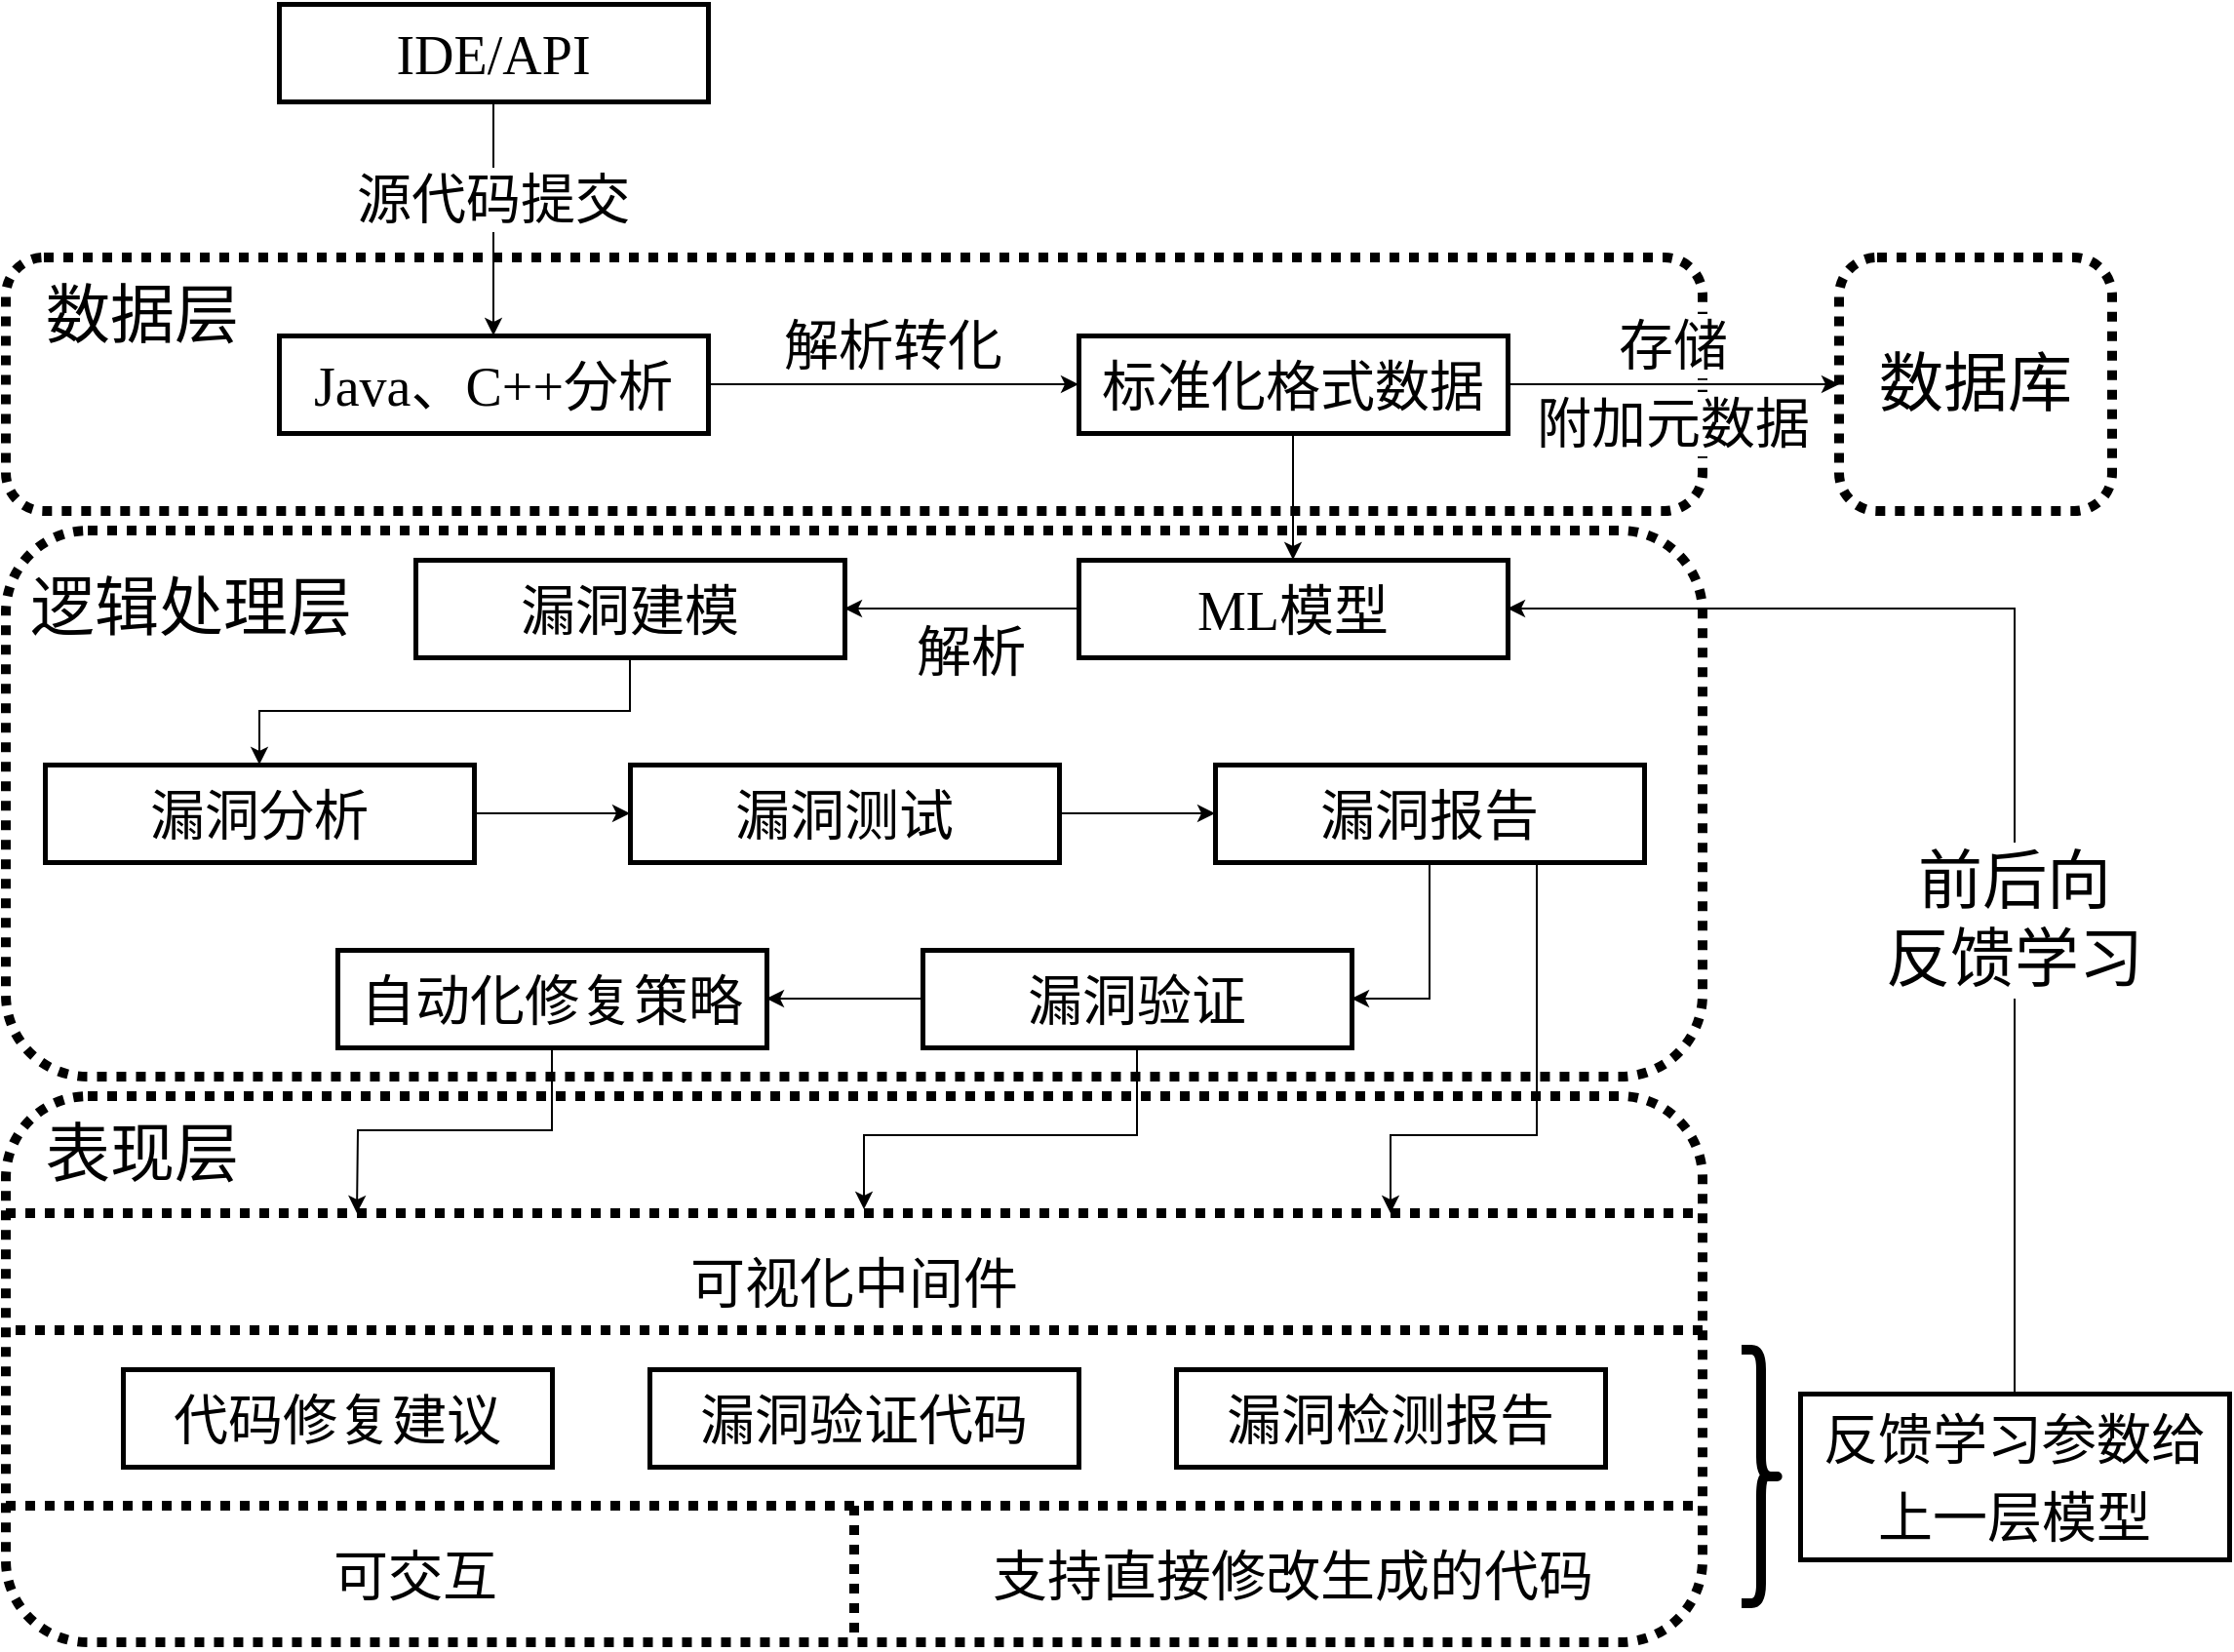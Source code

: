 <mxfile version="24.3.1" type="github">
  <diagram name="第 1 页" id="xx-fUKgQVGqsyc7XwQPO">
    <mxGraphModel dx="1378" dy="992" grid="1" gridSize="10" guides="1" tooltips="1" connect="1" arrows="1" fold="1" page="1" pageScale="1" pageWidth="827" pageHeight="1169" math="0" shadow="0">
      <root>
        <mxCell id="0" />
        <mxCell id="1" parent="0" />
        <mxCell id="zIxQJg02RTwEDSs-chEC-2" value="" style="rounded=1;whiteSpace=wrap;html=1;fillColor=none;strokeWidth=5;dashed=1;dashPattern=1 1;fontFamily=宋体;" vertex="1" parent="1">
          <mxGeometry x="30" y="190" width="870" height="130" as="geometry" />
        </mxCell>
        <mxCell id="zIxQJg02RTwEDSs-chEC-3" value="数据层" style="text;html=1;align=center;verticalAlign=middle;whiteSpace=wrap;rounded=0;fontFamily=宋体;fontSize=33;" vertex="1" parent="1">
          <mxGeometry x="40" y="210" width="120" height="20" as="geometry" />
        </mxCell>
        <mxCell id="zIxQJg02RTwEDSs-chEC-11" style="edgeStyle=orthogonalEdgeStyle;rounded=0;orthogonalLoop=1;jettySize=auto;html=1;entryX=0.5;entryY=0;entryDx=0;entryDy=0;fontFamily=宋体;" edge="1" parent="1" source="zIxQJg02RTwEDSs-chEC-6" target="zIxQJg02RTwEDSs-chEC-7">
          <mxGeometry relative="1" as="geometry" />
        </mxCell>
        <mxCell id="zIxQJg02RTwEDSs-chEC-6" value="&lt;font face=&quot;Times New Roman&quot; style=&quot;font-size: 28px;&quot;&gt;IDE/API&lt;/font&gt;" style="rounded=0;whiteSpace=wrap;html=1;fillColor=none;strokeWidth=2.5;fontFamily=宋体;fontSize=33;" vertex="1" parent="1">
          <mxGeometry x="170" y="60" width="220" height="50" as="geometry" />
        </mxCell>
        <mxCell id="zIxQJg02RTwEDSs-chEC-12" style="edgeStyle=orthogonalEdgeStyle;rounded=0;orthogonalLoop=1;jettySize=auto;html=1;entryX=0;entryY=0.5;entryDx=0;entryDy=0;fontFamily=宋体;" edge="1" parent="1" source="zIxQJg02RTwEDSs-chEC-7" target="zIxQJg02RTwEDSs-chEC-8">
          <mxGeometry relative="1" as="geometry" />
        </mxCell>
        <mxCell id="zIxQJg02RTwEDSs-chEC-7" value="&lt;span style=&quot;font-size: 28px;&quot;&gt;&lt;font face=&quot;Times New Roman&quot;&gt;Java&lt;/font&gt;、&lt;font face=&quot;Times New Roman&quot;&gt;C++&lt;/font&gt;分析&lt;/span&gt;" style="rounded=0;whiteSpace=wrap;html=1;fillColor=none;strokeWidth=2.5;fontFamily=宋体;fontSize=33;" vertex="1" parent="1">
          <mxGeometry x="170" y="230" width="220" height="50" as="geometry" />
        </mxCell>
        <mxCell id="zIxQJg02RTwEDSs-chEC-13" style="edgeStyle=orthogonalEdgeStyle;rounded=0;orthogonalLoop=1;jettySize=auto;html=1;entryX=0;entryY=0.5;entryDx=0;entryDy=0;exitX=1;exitY=0.5;exitDx=0;exitDy=0;fontFamily=宋体;" edge="1" parent="1" source="zIxQJg02RTwEDSs-chEC-8" target="zIxQJg02RTwEDSs-chEC-9">
          <mxGeometry relative="1" as="geometry">
            <mxPoint x="810" y="255" as="sourcePoint" />
          </mxGeometry>
        </mxCell>
        <mxCell id="zIxQJg02RTwEDSs-chEC-38" style="edgeStyle=orthogonalEdgeStyle;rounded=0;orthogonalLoop=1;jettySize=auto;html=1;entryX=0.5;entryY=0;entryDx=0;entryDy=0;fontFamily=宋体;" edge="1" parent="1" source="zIxQJg02RTwEDSs-chEC-8" target="zIxQJg02RTwEDSs-chEC-21">
          <mxGeometry relative="1" as="geometry" />
        </mxCell>
        <mxCell id="zIxQJg02RTwEDSs-chEC-8" value="&lt;span style=&quot;font-size: 28px;&quot;&gt;标准化格式数据&lt;/span&gt;" style="rounded=0;whiteSpace=wrap;html=1;fillColor=none;strokeWidth=2.5;fontFamily=宋体;fontSize=33;" vertex="1" parent="1">
          <mxGeometry x="580" y="230" width="220" height="50" as="geometry" />
        </mxCell>
        <mxCell id="zIxQJg02RTwEDSs-chEC-9" value="" style="rounded=1;whiteSpace=wrap;html=1;fillColor=none;strokeWidth=5;dashed=1;dashPattern=1 1;fontFamily=宋体;" vertex="1" parent="1">
          <mxGeometry x="970" y="190" width="140" height="130" as="geometry" />
        </mxCell>
        <mxCell id="zIxQJg02RTwEDSs-chEC-10" value="数据库" style="text;html=1;align=center;verticalAlign=middle;whiteSpace=wrap;rounded=0;fontFamily=宋体;fontSize=33;" vertex="1" parent="1">
          <mxGeometry x="980" y="245" width="120" height="20" as="geometry" />
        </mxCell>
        <mxCell id="zIxQJg02RTwEDSs-chEC-14" value="源代码提交" style="text;html=1;align=center;verticalAlign=middle;whiteSpace=wrap;rounded=0;fontFamily=宋体;fontSize=28;labelBackgroundColor=default;" vertex="1" parent="1">
          <mxGeometry x="195" y="150" width="170" height="20" as="geometry" />
        </mxCell>
        <mxCell id="zIxQJg02RTwEDSs-chEC-15" value="解析转化" style="text;html=1;align=center;verticalAlign=middle;whiteSpace=wrap;rounded=0;fontFamily=宋体;fontSize=28;" vertex="1" parent="1">
          <mxGeometry x="400" y="225" width="170" height="20" as="geometry" />
        </mxCell>
        <mxCell id="zIxQJg02RTwEDSs-chEC-17" value="存储" style="text;html=1;align=center;verticalAlign=middle;whiteSpace=wrap;rounded=0;fontFamily=宋体;fontSize=28;labelBackgroundColor=default;" vertex="1" parent="1">
          <mxGeometry x="800" y="225" width="170" height="20" as="geometry" />
        </mxCell>
        <mxCell id="zIxQJg02RTwEDSs-chEC-18" value="附加元数据" style="text;html=1;align=center;verticalAlign=middle;whiteSpace=wrap;rounded=0;fontFamily=宋体;fontSize=28;labelBackgroundColor=default;" vertex="1" parent="1">
          <mxGeometry x="800" y="265" width="170" height="20" as="geometry" />
        </mxCell>
        <mxCell id="zIxQJg02RTwEDSs-chEC-37" value="" style="rounded=1;whiteSpace=wrap;html=1;fillColor=none;strokeWidth=5;dashed=1;dashPattern=1 1;fontFamily=宋体;" vertex="1" parent="1">
          <mxGeometry x="30" y="620" width="870" height="280" as="geometry" />
        </mxCell>
        <mxCell id="zIxQJg02RTwEDSs-chEC-39" value="" style="group;fontFamily=宋体;" vertex="1" connectable="0" parent="1">
          <mxGeometry x="30" y="330" width="870" height="280" as="geometry" />
        </mxCell>
        <mxCell id="zIxQJg02RTwEDSs-chEC-19" value="" style="rounded=1;whiteSpace=wrap;html=1;fillColor=none;strokeWidth=5;dashed=1;dashPattern=1 1;fontFamily=宋体;" vertex="1" parent="zIxQJg02RTwEDSs-chEC-39">
          <mxGeometry width="870" height="280" as="geometry" />
        </mxCell>
        <mxCell id="zIxQJg02RTwEDSs-chEC-20" value="逻辑处理层" style="text;html=1;align=center;verticalAlign=middle;whiteSpace=wrap;rounded=0;fontFamily=宋体;fontSize=33;" vertex="1" parent="zIxQJg02RTwEDSs-chEC-39">
          <mxGeometry x="10" y="30" width="170" height="20" as="geometry" />
        </mxCell>
        <mxCell id="zIxQJg02RTwEDSs-chEC-28" style="edgeStyle=orthogonalEdgeStyle;rounded=0;orthogonalLoop=1;jettySize=auto;html=1;entryX=1;entryY=0.5;entryDx=0;entryDy=0;fontFamily=宋体;" edge="1" parent="zIxQJg02RTwEDSs-chEC-39" source="zIxQJg02RTwEDSs-chEC-21" target="zIxQJg02RTwEDSs-chEC-22">
          <mxGeometry relative="1" as="geometry" />
        </mxCell>
        <mxCell id="zIxQJg02RTwEDSs-chEC-21" value="&lt;span style=&quot;font-size: 28px;&quot;&gt;&lt;font face=&quot;Times New Roman&quot;&gt;ML&lt;/font&gt;模型&lt;/span&gt;" style="rounded=0;whiteSpace=wrap;html=1;fillColor=none;strokeWidth=2.5;fontFamily=宋体;fontSize=33;" vertex="1" parent="zIxQJg02RTwEDSs-chEC-39">
          <mxGeometry x="550" y="15" width="220" height="50" as="geometry" />
        </mxCell>
        <mxCell id="zIxQJg02RTwEDSs-chEC-29" style="edgeStyle=orthogonalEdgeStyle;rounded=0;orthogonalLoop=1;jettySize=auto;html=1;entryX=0.5;entryY=0;entryDx=0;entryDy=0;fontFamily=宋体;" edge="1" parent="zIxQJg02RTwEDSs-chEC-39" source="zIxQJg02RTwEDSs-chEC-22" target="zIxQJg02RTwEDSs-chEC-23">
          <mxGeometry relative="1" as="geometry" />
        </mxCell>
        <mxCell id="zIxQJg02RTwEDSs-chEC-22" value="&lt;span style=&quot;font-size: 28px;&quot;&gt;漏洞建模&lt;/span&gt;" style="rounded=0;whiteSpace=wrap;html=1;fillColor=none;strokeWidth=2.5;fontFamily=宋体;fontSize=33;" vertex="1" parent="zIxQJg02RTwEDSs-chEC-39">
          <mxGeometry x="210" y="15" width="220" height="50" as="geometry" />
        </mxCell>
        <mxCell id="zIxQJg02RTwEDSs-chEC-30" style="edgeStyle=orthogonalEdgeStyle;rounded=0;orthogonalLoop=1;jettySize=auto;html=1;entryX=0;entryY=0.5;entryDx=0;entryDy=0;fontFamily=宋体;" edge="1" parent="zIxQJg02RTwEDSs-chEC-39" source="zIxQJg02RTwEDSs-chEC-23" target="zIxQJg02RTwEDSs-chEC-24">
          <mxGeometry relative="1" as="geometry" />
        </mxCell>
        <mxCell id="zIxQJg02RTwEDSs-chEC-23" value="&lt;span style=&quot;font-size: 28px;&quot;&gt;漏洞分析&lt;/span&gt;" style="rounded=0;whiteSpace=wrap;html=1;fillColor=none;strokeWidth=2.5;fontFamily=宋体;fontSize=33;" vertex="1" parent="zIxQJg02RTwEDSs-chEC-39">
          <mxGeometry x="20" y="120" width="220" height="50" as="geometry" />
        </mxCell>
        <mxCell id="zIxQJg02RTwEDSs-chEC-31" value="" style="edgeStyle=orthogonalEdgeStyle;rounded=0;orthogonalLoop=1;jettySize=auto;html=1;fontFamily=宋体;" edge="1" parent="zIxQJg02RTwEDSs-chEC-39" source="zIxQJg02RTwEDSs-chEC-24" target="zIxQJg02RTwEDSs-chEC-25">
          <mxGeometry relative="1" as="geometry" />
        </mxCell>
        <mxCell id="zIxQJg02RTwEDSs-chEC-24" value="&lt;span style=&quot;font-size: 28px;&quot;&gt;漏洞测试&lt;/span&gt;" style="rounded=0;whiteSpace=wrap;html=1;fillColor=none;strokeWidth=2.5;fontFamily=宋体;fontSize=33;" vertex="1" parent="zIxQJg02RTwEDSs-chEC-39">
          <mxGeometry x="320" y="120" width="220" height="50" as="geometry" />
        </mxCell>
        <mxCell id="zIxQJg02RTwEDSs-chEC-32" style="edgeStyle=orthogonalEdgeStyle;rounded=0;orthogonalLoop=1;jettySize=auto;html=1;entryX=1;entryY=0.5;entryDx=0;entryDy=0;fontFamily=宋体;" edge="1" parent="zIxQJg02RTwEDSs-chEC-39" source="zIxQJg02RTwEDSs-chEC-25" target="zIxQJg02RTwEDSs-chEC-26">
          <mxGeometry relative="1" as="geometry" />
        </mxCell>
        <mxCell id="zIxQJg02RTwEDSs-chEC-25" value="&lt;span style=&quot;font-size: 28px;&quot;&gt;漏洞报告&lt;/span&gt;" style="rounded=0;whiteSpace=wrap;html=1;fillColor=none;strokeWidth=2.5;fontFamily=宋体;fontSize=33;" vertex="1" parent="zIxQJg02RTwEDSs-chEC-39">
          <mxGeometry x="620" y="120" width="220" height="50" as="geometry" />
        </mxCell>
        <mxCell id="zIxQJg02RTwEDSs-chEC-33" style="edgeStyle=orthogonalEdgeStyle;rounded=0;orthogonalLoop=1;jettySize=auto;html=1;entryX=1;entryY=0.5;entryDx=0;entryDy=0;fontFamily=宋体;" edge="1" parent="zIxQJg02RTwEDSs-chEC-39" source="zIxQJg02RTwEDSs-chEC-26" target="zIxQJg02RTwEDSs-chEC-27">
          <mxGeometry relative="1" as="geometry" />
        </mxCell>
        <mxCell id="zIxQJg02RTwEDSs-chEC-26" value="&lt;span style=&quot;font-size: 28px;&quot;&gt;漏洞验证&lt;/span&gt;" style="rounded=0;whiteSpace=wrap;html=1;fillColor=none;strokeWidth=2.5;fontFamily=宋体;fontSize=33;" vertex="1" parent="zIxQJg02RTwEDSs-chEC-39">
          <mxGeometry x="470" y="215" width="220" height="50" as="geometry" />
        </mxCell>
        <mxCell id="zIxQJg02RTwEDSs-chEC-27" value="&lt;span style=&quot;font-size: 28px;&quot;&gt;自动化修复策略&lt;/span&gt;" style="rounded=0;whiteSpace=wrap;html=1;fillColor=none;strokeWidth=2.5;fontFamily=宋体;fontSize=33;" vertex="1" parent="zIxQJg02RTwEDSs-chEC-39">
          <mxGeometry x="170" y="215" width="220" height="50" as="geometry" />
        </mxCell>
        <mxCell id="zIxQJg02RTwEDSs-chEC-34" value="解析" style="text;html=1;align=center;verticalAlign=middle;whiteSpace=wrap;rounded=0;fontFamily=宋体;fontSize=28;" vertex="1" parent="zIxQJg02RTwEDSs-chEC-39">
          <mxGeometry x="410" y="52" width="170" height="20" as="geometry" />
        </mxCell>
        <mxCell id="zIxQJg02RTwEDSs-chEC-36" style="edgeStyle=orthogonalEdgeStyle;rounded=0;orthogonalLoop=1;jettySize=auto;html=1;exitX=0.5;exitY=1;exitDx=0;exitDy=0;fontFamily=宋体;" edge="1" parent="zIxQJg02RTwEDSs-chEC-39" source="zIxQJg02RTwEDSs-chEC-19" target="zIxQJg02RTwEDSs-chEC-19">
          <mxGeometry relative="1" as="geometry" />
        </mxCell>
        <mxCell id="zIxQJg02RTwEDSs-chEC-41" value="表现层" style="text;html=1;align=center;verticalAlign=middle;whiteSpace=wrap;rounded=0;fontFamily=宋体;fontSize=33;" vertex="1" parent="1">
          <mxGeometry x="40" y="640" width="120" height="20" as="geometry" />
        </mxCell>
        <mxCell id="zIxQJg02RTwEDSs-chEC-42" value="&lt;span style=&quot;font-size: 28px;&quot;&gt;漏洞检测报告&lt;/span&gt;" style="rounded=0;whiteSpace=wrap;html=1;fillColor=none;strokeWidth=2.5;fontFamily=宋体;fontSize=33;" vertex="1" parent="1">
          <mxGeometry x="630" y="760" width="220" height="50" as="geometry" />
        </mxCell>
        <mxCell id="zIxQJg02RTwEDSs-chEC-43" value="&lt;span style=&quot;font-size: 28px;&quot;&gt;漏洞验证代码&lt;/span&gt;" style="rounded=0;whiteSpace=wrap;html=1;fillColor=none;strokeWidth=2.5;fontFamily=宋体;fontSize=33;" vertex="1" parent="1">
          <mxGeometry x="360" y="760" width="220" height="50" as="geometry" />
        </mxCell>
        <mxCell id="zIxQJg02RTwEDSs-chEC-44" value="&lt;span style=&quot;font-size: 28px;&quot;&gt;代码修复建议&lt;/span&gt;" style="rounded=0;whiteSpace=wrap;html=1;fillColor=none;strokeWidth=2.5;fontFamily=宋体;fontSize=33;" vertex="1" parent="1">
          <mxGeometry x="90" y="760" width="220" height="50" as="geometry" />
        </mxCell>
        <mxCell id="zIxQJg02RTwEDSs-chEC-47" style="edgeStyle=orthogonalEdgeStyle;rounded=0;orthogonalLoop=1;jettySize=auto;html=1;exitX=0;exitY=0.75;exitDx=0;exitDy=0;entryX=1;entryY=0.75;entryDx=0;entryDy=0;strokeWidth=5;endArrow=none;endFill=0;dashed=1;dashPattern=1 1;fontFamily=宋体;" edge="1" parent="1" source="zIxQJg02RTwEDSs-chEC-37" target="zIxQJg02RTwEDSs-chEC-37">
          <mxGeometry relative="1" as="geometry">
            <Array as="points">
              <mxPoint x="465" y="830" />
              <mxPoint x="465" y="830" />
            </Array>
          </mxGeometry>
        </mxCell>
        <mxCell id="zIxQJg02RTwEDSs-chEC-48" style="edgeStyle=orthogonalEdgeStyle;rounded=0;orthogonalLoop=1;jettySize=auto;html=1;entryX=0.5;entryY=1;entryDx=0;entryDy=0;strokeWidth=5;endArrow=none;endFill=0;dashed=1;dashPattern=1 1;fontFamily=宋体;" edge="1" parent="1" target="zIxQJg02RTwEDSs-chEC-37">
          <mxGeometry relative="1" as="geometry">
            <mxPoint x="465" y="830" as="sourcePoint" />
            <mxPoint x="910" y="840" as="targetPoint" />
            <Array as="points">
              <mxPoint x="465" y="870" />
              <mxPoint x="465" y="870" />
            </Array>
          </mxGeometry>
        </mxCell>
        <mxCell id="zIxQJg02RTwEDSs-chEC-49" value="&lt;span style=&quot;font-size: 28px;&quot;&gt;可交互&lt;/span&gt;" style="rounded=0;whiteSpace=wrap;html=1;fillColor=none;strokeWidth=2.5;fontFamily=宋体;fontSize=33;strokeColor=none;" vertex="1" parent="1">
          <mxGeometry x="130" y="840" width="220" height="50" as="geometry" />
        </mxCell>
        <mxCell id="zIxQJg02RTwEDSs-chEC-50" value="&lt;span style=&quot;font-size: 28px;&quot;&gt;支持直接修改生成的代码&lt;/span&gt;" style="rounded=0;whiteSpace=wrap;html=1;fillColor=none;strokeWidth=2.5;fontFamily=宋体;fontSize=33;strokeColor=none;" vertex="1" parent="1">
          <mxGeometry x="530" y="840" width="320" height="50" as="geometry" />
        </mxCell>
        <mxCell id="zIxQJg02RTwEDSs-chEC-51" value="" style="shape=curlyBracket;whiteSpace=wrap;html=1;rounded=1;flipH=1;labelPosition=right;verticalLabelPosition=middle;align=left;verticalAlign=middle;strokeWidth=5;fontFamily=宋体;" vertex="1" parent="1">
          <mxGeometry x="920" y="750" width="20" height="130" as="geometry" />
        </mxCell>
        <mxCell id="zIxQJg02RTwEDSs-chEC-53" style="edgeStyle=orthogonalEdgeStyle;rounded=0;orthogonalLoop=1;jettySize=auto;html=1;entryX=1;entryY=0.5;entryDx=0;entryDy=0;fontFamily=宋体;" edge="1" parent="1" source="zIxQJg02RTwEDSs-chEC-52" target="zIxQJg02RTwEDSs-chEC-21">
          <mxGeometry relative="1" as="geometry">
            <Array as="points">
              <mxPoint x="1060" y="370" />
            </Array>
          </mxGeometry>
        </mxCell>
        <mxCell id="zIxQJg02RTwEDSs-chEC-52" value="&lt;span style=&quot;font-size: 28px;&quot;&gt;反馈学习参数给上一层模型&lt;/span&gt;" style="rounded=0;whiteSpace=wrap;html=1;fillColor=none;strokeWidth=2.5;fontFamily=宋体;fontSize=33;" vertex="1" parent="1">
          <mxGeometry x="950" y="772.5" width="220" height="85" as="geometry" />
        </mxCell>
        <mxCell id="zIxQJg02RTwEDSs-chEC-55" value="前后向&lt;br&gt;反馈学习" style="text;html=1;align=center;verticalAlign=middle;whiteSpace=wrap;rounded=0;fontFamily=宋体;fontSize=33;fillColor=default;" vertex="1" parent="1">
          <mxGeometry x="990" y="490" width="140" height="80" as="geometry" />
        </mxCell>
        <mxCell id="zIxQJg02RTwEDSs-chEC-57" style="edgeStyle=orthogonalEdgeStyle;rounded=0;orthogonalLoop=1;jettySize=auto;html=1;exitX=0.75;exitY=1;exitDx=0;exitDy=0;fontFamily=宋体;" edge="1" parent="1" source="zIxQJg02RTwEDSs-chEC-25">
          <mxGeometry relative="1" as="geometry">
            <mxPoint x="740" y="680" as="targetPoint" />
            <Array as="points">
              <mxPoint x="815" y="640" />
              <mxPoint x="740" y="640" />
            </Array>
          </mxGeometry>
        </mxCell>
        <mxCell id="zIxQJg02RTwEDSs-chEC-58" style="edgeStyle=orthogonalEdgeStyle;rounded=0;orthogonalLoop=1;jettySize=auto;html=1;fontFamily=宋体;" edge="1" parent="1" source="zIxQJg02RTwEDSs-chEC-26">
          <mxGeometry relative="1" as="geometry">
            <mxPoint x="470" y="678" as="targetPoint" />
            <Array as="points">
              <mxPoint x="610" y="640" />
              <mxPoint x="470" y="640" />
            </Array>
          </mxGeometry>
        </mxCell>
        <mxCell id="zIxQJg02RTwEDSs-chEC-59" style="edgeStyle=orthogonalEdgeStyle;rounded=0;orthogonalLoop=1;jettySize=auto;html=1;fontFamily=宋体;" edge="1" parent="1" source="zIxQJg02RTwEDSs-chEC-27">
          <mxGeometry relative="1" as="geometry">
            <mxPoint x="210" y="680" as="targetPoint" />
          </mxGeometry>
        </mxCell>
        <mxCell id="zIxQJg02RTwEDSs-chEC-62" style="edgeStyle=orthogonalEdgeStyle;rounded=0;orthogonalLoop=1;jettySize=auto;html=1;exitX=0;exitY=0.75;exitDx=0;exitDy=0;entryX=1;entryY=0.75;entryDx=0;entryDy=0;strokeWidth=5;endArrow=none;endFill=0;dashed=1;dashPattern=1 1;fontFamily=宋体;" edge="1" parent="1">
          <mxGeometry relative="1" as="geometry">
            <mxPoint x="30" y="680" as="sourcePoint" />
            <mxPoint x="900" y="680" as="targetPoint" />
            <Array as="points">
              <mxPoint x="465" y="680" />
              <mxPoint x="465" y="680" />
            </Array>
          </mxGeometry>
        </mxCell>
        <mxCell id="zIxQJg02RTwEDSs-chEC-63" style="edgeStyle=orthogonalEdgeStyle;rounded=0;orthogonalLoop=1;jettySize=auto;html=1;exitX=0;exitY=0.75;exitDx=0;exitDy=0;entryX=1;entryY=0.75;entryDx=0;entryDy=0;strokeWidth=5;endArrow=none;endFill=0;dashed=1;dashPattern=1 1;fontFamily=宋体;" edge="1" parent="1">
          <mxGeometry relative="1" as="geometry">
            <mxPoint x="35" y="740" as="sourcePoint" />
            <mxPoint x="905" y="740" as="targetPoint" />
            <Array as="points">
              <mxPoint x="470" y="740" />
              <mxPoint x="470" y="740" />
            </Array>
          </mxGeometry>
        </mxCell>
        <mxCell id="zIxQJg02RTwEDSs-chEC-64" value="&lt;span style=&quot;font-size: 28px;&quot;&gt;可视化中间件&lt;/span&gt;" style="rounded=0;whiteSpace=wrap;html=1;fillColor=none;strokeWidth=2.5;fontFamily=宋体;fontSize=33;strokeColor=none;" vertex="1" parent="1">
          <mxGeometry x="355" y="690" width="220" height="50" as="geometry" />
        </mxCell>
      </root>
    </mxGraphModel>
  </diagram>
</mxfile>
